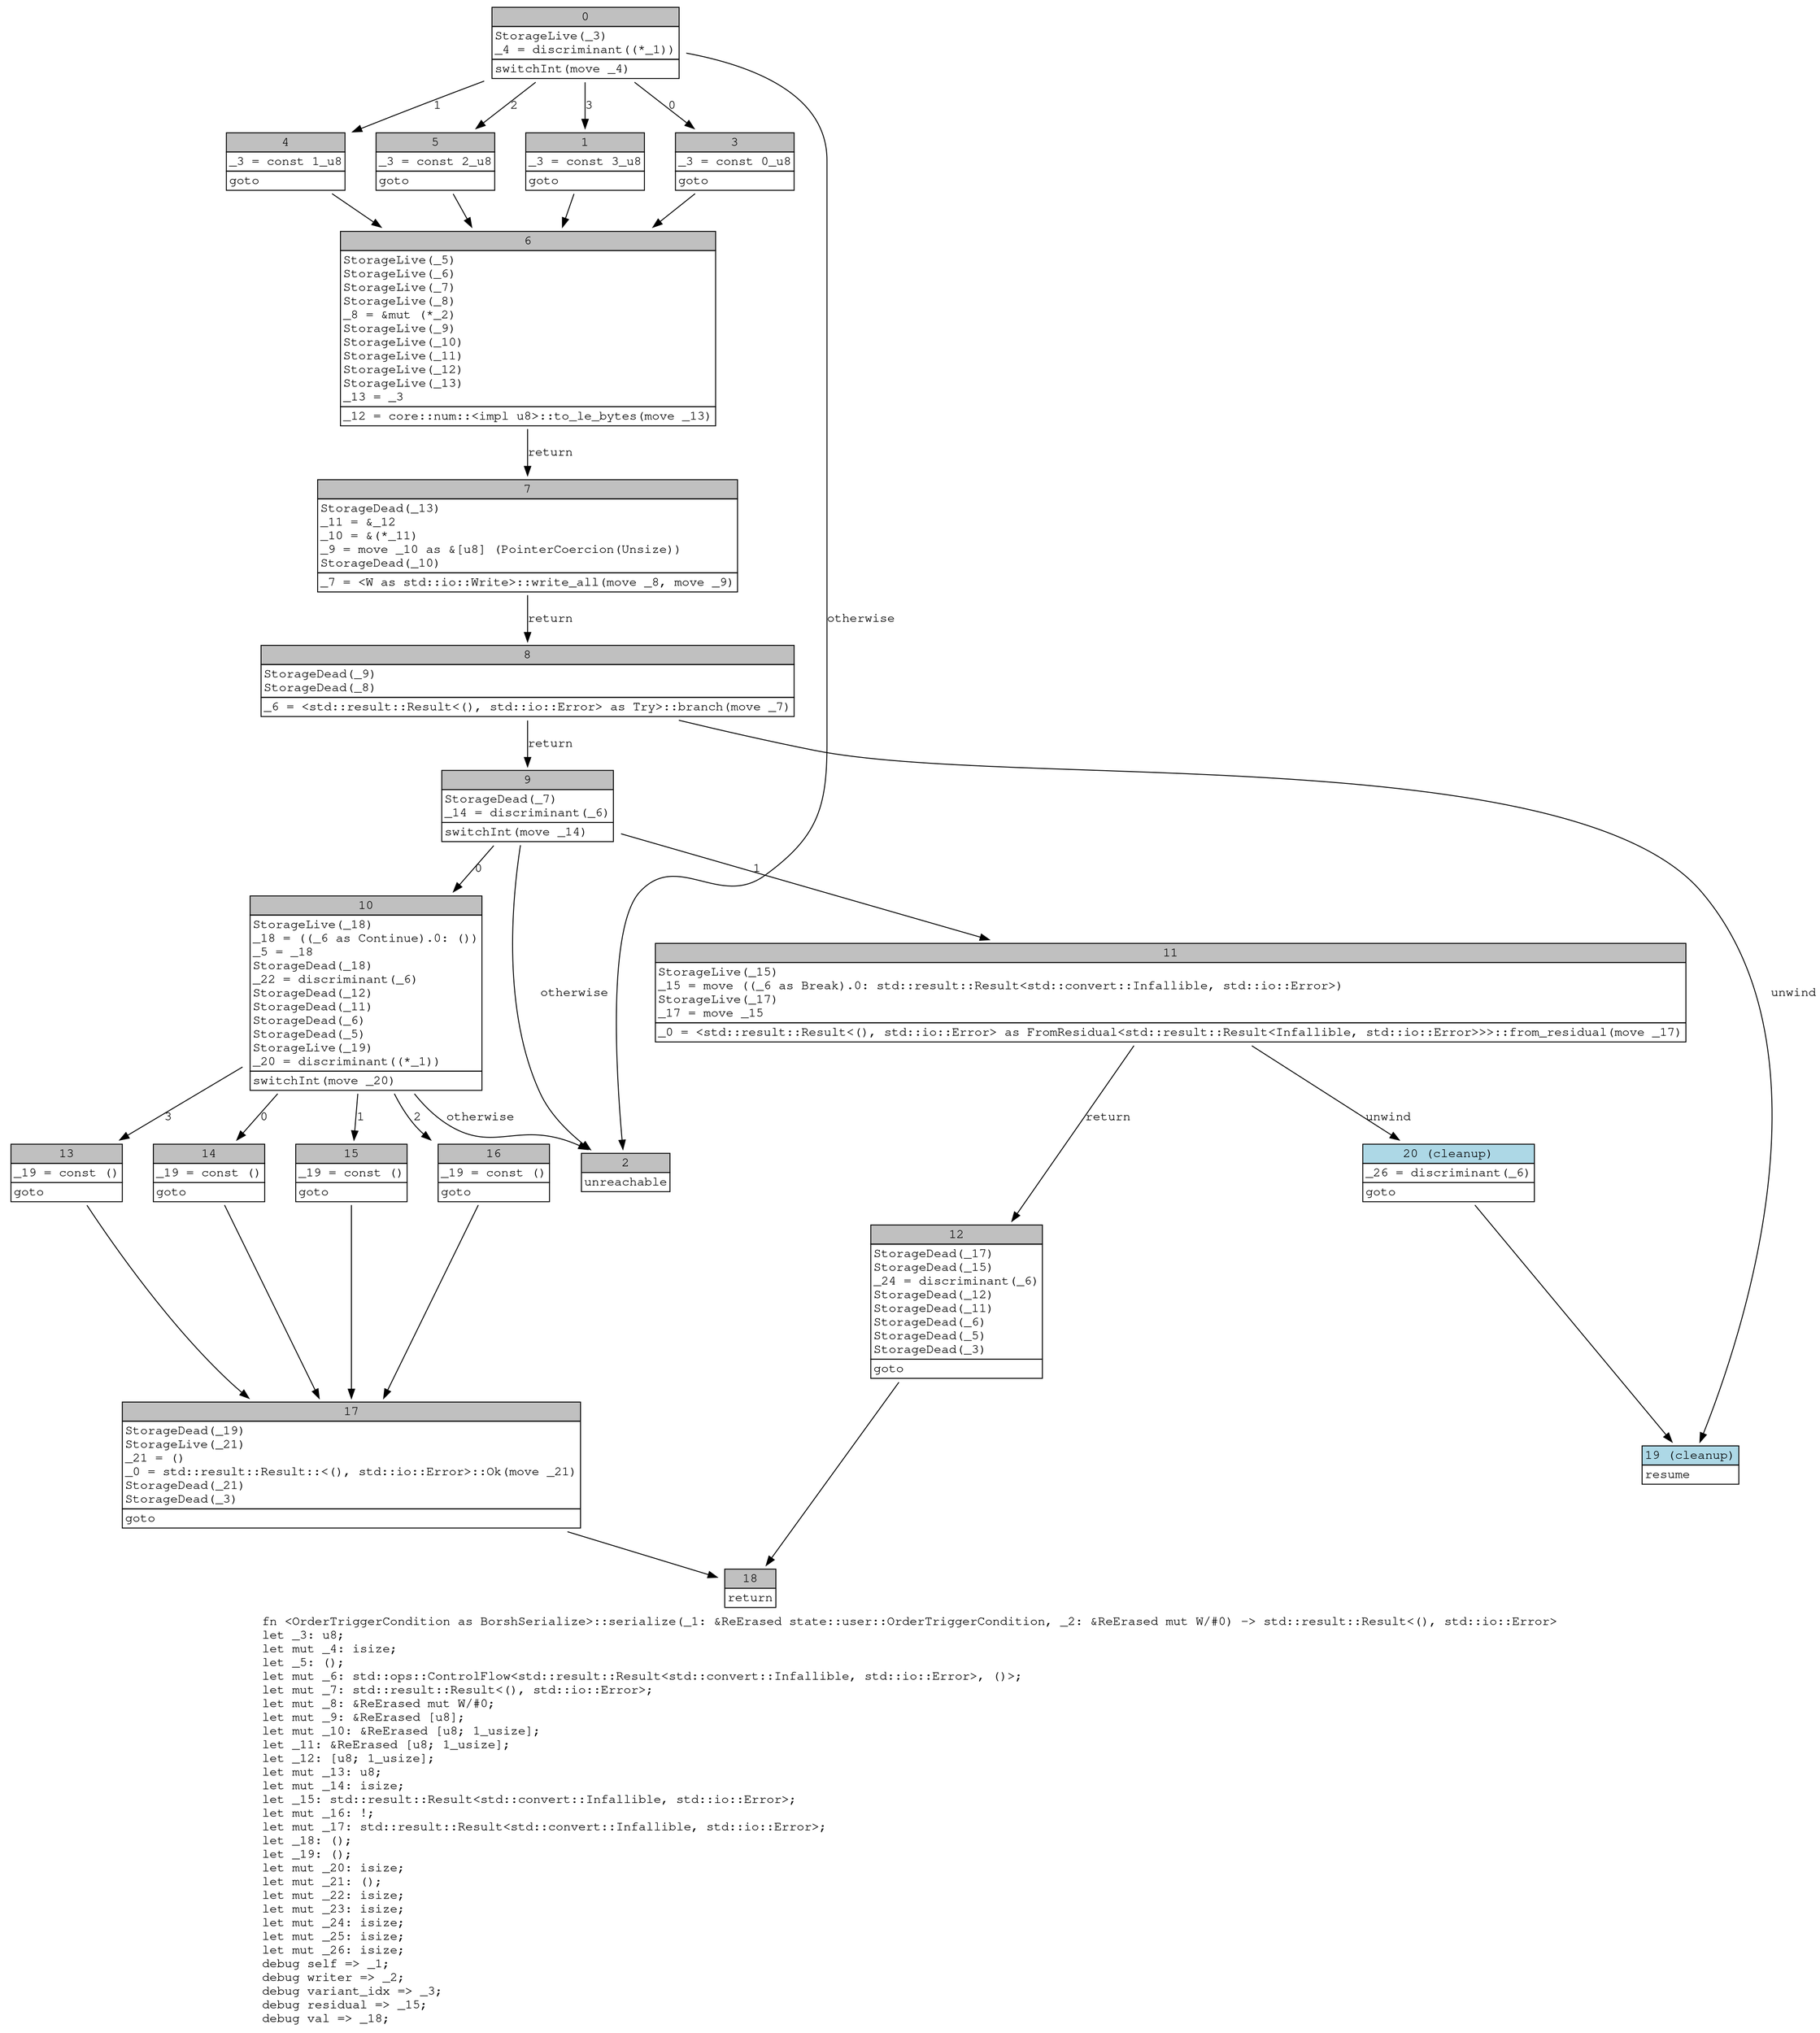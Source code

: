 digraph Mir_0_18645 {
    graph [fontname="Courier, monospace"];
    node [fontname="Courier, monospace"];
    edge [fontname="Courier, monospace"];
    label=<fn &lt;OrderTriggerCondition as BorshSerialize&gt;::serialize(_1: &amp;ReErased state::user::OrderTriggerCondition, _2: &amp;ReErased mut W/#0) -&gt; std::result::Result&lt;(), std::io::Error&gt;<br align="left"/>let _3: u8;<br align="left"/>let mut _4: isize;<br align="left"/>let _5: ();<br align="left"/>let mut _6: std::ops::ControlFlow&lt;std::result::Result&lt;std::convert::Infallible, std::io::Error&gt;, ()&gt;;<br align="left"/>let mut _7: std::result::Result&lt;(), std::io::Error&gt;;<br align="left"/>let mut _8: &amp;ReErased mut W/#0;<br align="left"/>let mut _9: &amp;ReErased [u8];<br align="left"/>let mut _10: &amp;ReErased [u8; 1_usize];<br align="left"/>let _11: &amp;ReErased [u8; 1_usize];<br align="left"/>let _12: [u8; 1_usize];<br align="left"/>let mut _13: u8;<br align="left"/>let mut _14: isize;<br align="left"/>let _15: std::result::Result&lt;std::convert::Infallible, std::io::Error&gt;;<br align="left"/>let mut _16: !;<br align="left"/>let mut _17: std::result::Result&lt;std::convert::Infallible, std::io::Error&gt;;<br align="left"/>let _18: ();<br align="left"/>let _19: ();<br align="left"/>let mut _20: isize;<br align="left"/>let mut _21: ();<br align="left"/>let mut _22: isize;<br align="left"/>let mut _23: isize;<br align="left"/>let mut _24: isize;<br align="left"/>let mut _25: isize;<br align="left"/>let mut _26: isize;<br align="left"/>debug self =&gt; _1;<br align="left"/>debug writer =&gt; _2;<br align="left"/>debug variant_idx =&gt; _3;<br align="left"/>debug residual =&gt; _15;<br align="left"/>debug val =&gt; _18;<br align="left"/>>;
    bb0__0_18645 [shape="none", label=<<table border="0" cellborder="1" cellspacing="0"><tr><td bgcolor="gray" align="center" colspan="1">0</td></tr><tr><td align="left" balign="left">StorageLive(_3)<br/>_4 = discriminant((*_1))<br/></td></tr><tr><td align="left">switchInt(move _4)</td></tr></table>>];
    bb1__0_18645 [shape="none", label=<<table border="0" cellborder="1" cellspacing="0"><tr><td bgcolor="gray" align="center" colspan="1">1</td></tr><tr><td align="left" balign="left">_3 = const 3_u8<br/></td></tr><tr><td align="left">goto</td></tr></table>>];
    bb2__0_18645 [shape="none", label=<<table border="0" cellborder="1" cellspacing="0"><tr><td bgcolor="gray" align="center" colspan="1">2</td></tr><tr><td align="left">unreachable</td></tr></table>>];
    bb3__0_18645 [shape="none", label=<<table border="0" cellborder="1" cellspacing="0"><tr><td bgcolor="gray" align="center" colspan="1">3</td></tr><tr><td align="left" balign="left">_3 = const 0_u8<br/></td></tr><tr><td align="left">goto</td></tr></table>>];
    bb4__0_18645 [shape="none", label=<<table border="0" cellborder="1" cellspacing="0"><tr><td bgcolor="gray" align="center" colspan="1">4</td></tr><tr><td align="left" balign="left">_3 = const 1_u8<br/></td></tr><tr><td align="left">goto</td></tr></table>>];
    bb5__0_18645 [shape="none", label=<<table border="0" cellborder="1" cellspacing="0"><tr><td bgcolor="gray" align="center" colspan="1">5</td></tr><tr><td align="left" balign="left">_3 = const 2_u8<br/></td></tr><tr><td align="left">goto</td></tr></table>>];
    bb6__0_18645 [shape="none", label=<<table border="0" cellborder="1" cellspacing="0"><tr><td bgcolor="gray" align="center" colspan="1">6</td></tr><tr><td align="left" balign="left">StorageLive(_5)<br/>StorageLive(_6)<br/>StorageLive(_7)<br/>StorageLive(_8)<br/>_8 = &amp;mut (*_2)<br/>StorageLive(_9)<br/>StorageLive(_10)<br/>StorageLive(_11)<br/>StorageLive(_12)<br/>StorageLive(_13)<br/>_13 = _3<br/></td></tr><tr><td align="left">_12 = core::num::&lt;impl u8&gt;::to_le_bytes(move _13)</td></tr></table>>];
    bb7__0_18645 [shape="none", label=<<table border="0" cellborder="1" cellspacing="0"><tr><td bgcolor="gray" align="center" colspan="1">7</td></tr><tr><td align="left" balign="left">StorageDead(_13)<br/>_11 = &amp;_12<br/>_10 = &amp;(*_11)<br/>_9 = move _10 as &amp;[u8] (PointerCoercion(Unsize))<br/>StorageDead(_10)<br/></td></tr><tr><td align="left">_7 = &lt;W as std::io::Write&gt;::write_all(move _8, move _9)</td></tr></table>>];
    bb8__0_18645 [shape="none", label=<<table border="0" cellborder="1" cellspacing="0"><tr><td bgcolor="gray" align="center" colspan="1">8</td></tr><tr><td align="left" balign="left">StorageDead(_9)<br/>StorageDead(_8)<br/></td></tr><tr><td align="left">_6 = &lt;std::result::Result&lt;(), std::io::Error&gt; as Try&gt;::branch(move _7)</td></tr></table>>];
    bb9__0_18645 [shape="none", label=<<table border="0" cellborder="1" cellspacing="0"><tr><td bgcolor="gray" align="center" colspan="1">9</td></tr><tr><td align="left" balign="left">StorageDead(_7)<br/>_14 = discriminant(_6)<br/></td></tr><tr><td align="left">switchInt(move _14)</td></tr></table>>];
    bb10__0_18645 [shape="none", label=<<table border="0" cellborder="1" cellspacing="0"><tr><td bgcolor="gray" align="center" colspan="1">10</td></tr><tr><td align="left" balign="left">StorageLive(_18)<br/>_18 = ((_6 as Continue).0: ())<br/>_5 = _18<br/>StorageDead(_18)<br/>_22 = discriminant(_6)<br/>StorageDead(_12)<br/>StorageDead(_11)<br/>StorageDead(_6)<br/>StorageDead(_5)<br/>StorageLive(_19)<br/>_20 = discriminant((*_1))<br/></td></tr><tr><td align="left">switchInt(move _20)</td></tr></table>>];
    bb11__0_18645 [shape="none", label=<<table border="0" cellborder="1" cellspacing="0"><tr><td bgcolor="gray" align="center" colspan="1">11</td></tr><tr><td align="left" balign="left">StorageLive(_15)<br/>_15 = move ((_6 as Break).0: std::result::Result&lt;std::convert::Infallible, std::io::Error&gt;)<br/>StorageLive(_17)<br/>_17 = move _15<br/></td></tr><tr><td align="left">_0 = &lt;std::result::Result&lt;(), std::io::Error&gt; as FromResidual&lt;std::result::Result&lt;Infallible, std::io::Error&gt;&gt;&gt;::from_residual(move _17)</td></tr></table>>];
    bb12__0_18645 [shape="none", label=<<table border="0" cellborder="1" cellspacing="0"><tr><td bgcolor="gray" align="center" colspan="1">12</td></tr><tr><td align="left" balign="left">StorageDead(_17)<br/>StorageDead(_15)<br/>_24 = discriminant(_6)<br/>StorageDead(_12)<br/>StorageDead(_11)<br/>StorageDead(_6)<br/>StorageDead(_5)<br/>StorageDead(_3)<br/></td></tr><tr><td align="left">goto</td></tr></table>>];
    bb13__0_18645 [shape="none", label=<<table border="0" cellborder="1" cellspacing="0"><tr><td bgcolor="gray" align="center" colspan="1">13</td></tr><tr><td align="left" balign="left">_19 = const ()<br/></td></tr><tr><td align="left">goto</td></tr></table>>];
    bb14__0_18645 [shape="none", label=<<table border="0" cellborder="1" cellspacing="0"><tr><td bgcolor="gray" align="center" colspan="1">14</td></tr><tr><td align="left" balign="left">_19 = const ()<br/></td></tr><tr><td align="left">goto</td></tr></table>>];
    bb15__0_18645 [shape="none", label=<<table border="0" cellborder="1" cellspacing="0"><tr><td bgcolor="gray" align="center" colspan="1">15</td></tr><tr><td align="left" balign="left">_19 = const ()<br/></td></tr><tr><td align="left">goto</td></tr></table>>];
    bb16__0_18645 [shape="none", label=<<table border="0" cellborder="1" cellspacing="0"><tr><td bgcolor="gray" align="center" colspan="1">16</td></tr><tr><td align="left" balign="left">_19 = const ()<br/></td></tr><tr><td align="left">goto</td></tr></table>>];
    bb17__0_18645 [shape="none", label=<<table border="0" cellborder="1" cellspacing="0"><tr><td bgcolor="gray" align="center" colspan="1">17</td></tr><tr><td align="left" balign="left">StorageDead(_19)<br/>StorageLive(_21)<br/>_21 = ()<br/>_0 = std::result::Result::&lt;(), std::io::Error&gt;::Ok(move _21)<br/>StorageDead(_21)<br/>StorageDead(_3)<br/></td></tr><tr><td align="left">goto</td></tr></table>>];
    bb18__0_18645 [shape="none", label=<<table border="0" cellborder="1" cellspacing="0"><tr><td bgcolor="gray" align="center" colspan="1">18</td></tr><tr><td align="left">return</td></tr></table>>];
    bb19__0_18645 [shape="none", label=<<table border="0" cellborder="1" cellspacing="0"><tr><td bgcolor="lightblue" align="center" colspan="1">19 (cleanup)</td></tr><tr><td align="left">resume</td></tr></table>>];
    bb20__0_18645 [shape="none", label=<<table border="0" cellborder="1" cellspacing="0"><tr><td bgcolor="lightblue" align="center" colspan="1">20 (cleanup)</td></tr><tr><td align="left" balign="left">_26 = discriminant(_6)<br/></td></tr><tr><td align="left">goto</td></tr></table>>];
    bb0__0_18645 -> bb3__0_18645 [label="0"];
    bb0__0_18645 -> bb4__0_18645 [label="1"];
    bb0__0_18645 -> bb5__0_18645 [label="2"];
    bb0__0_18645 -> bb1__0_18645 [label="3"];
    bb0__0_18645 -> bb2__0_18645 [label="otherwise"];
    bb1__0_18645 -> bb6__0_18645 [label=""];
    bb3__0_18645 -> bb6__0_18645 [label=""];
    bb4__0_18645 -> bb6__0_18645 [label=""];
    bb5__0_18645 -> bb6__0_18645 [label=""];
    bb6__0_18645 -> bb7__0_18645 [label="return"];
    bb7__0_18645 -> bb8__0_18645 [label="return"];
    bb8__0_18645 -> bb9__0_18645 [label="return"];
    bb8__0_18645 -> bb19__0_18645 [label="unwind"];
    bb9__0_18645 -> bb10__0_18645 [label="0"];
    bb9__0_18645 -> bb11__0_18645 [label="1"];
    bb9__0_18645 -> bb2__0_18645 [label="otherwise"];
    bb10__0_18645 -> bb14__0_18645 [label="0"];
    bb10__0_18645 -> bb15__0_18645 [label="1"];
    bb10__0_18645 -> bb16__0_18645 [label="2"];
    bb10__0_18645 -> bb13__0_18645 [label="3"];
    bb10__0_18645 -> bb2__0_18645 [label="otherwise"];
    bb11__0_18645 -> bb12__0_18645 [label="return"];
    bb11__0_18645 -> bb20__0_18645 [label="unwind"];
    bb12__0_18645 -> bb18__0_18645 [label=""];
    bb13__0_18645 -> bb17__0_18645 [label=""];
    bb14__0_18645 -> bb17__0_18645 [label=""];
    bb15__0_18645 -> bb17__0_18645 [label=""];
    bb16__0_18645 -> bb17__0_18645 [label=""];
    bb17__0_18645 -> bb18__0_18645 [label=""];
    bb20__0_18645 -> bb19__0_18645 [label=""];
}
